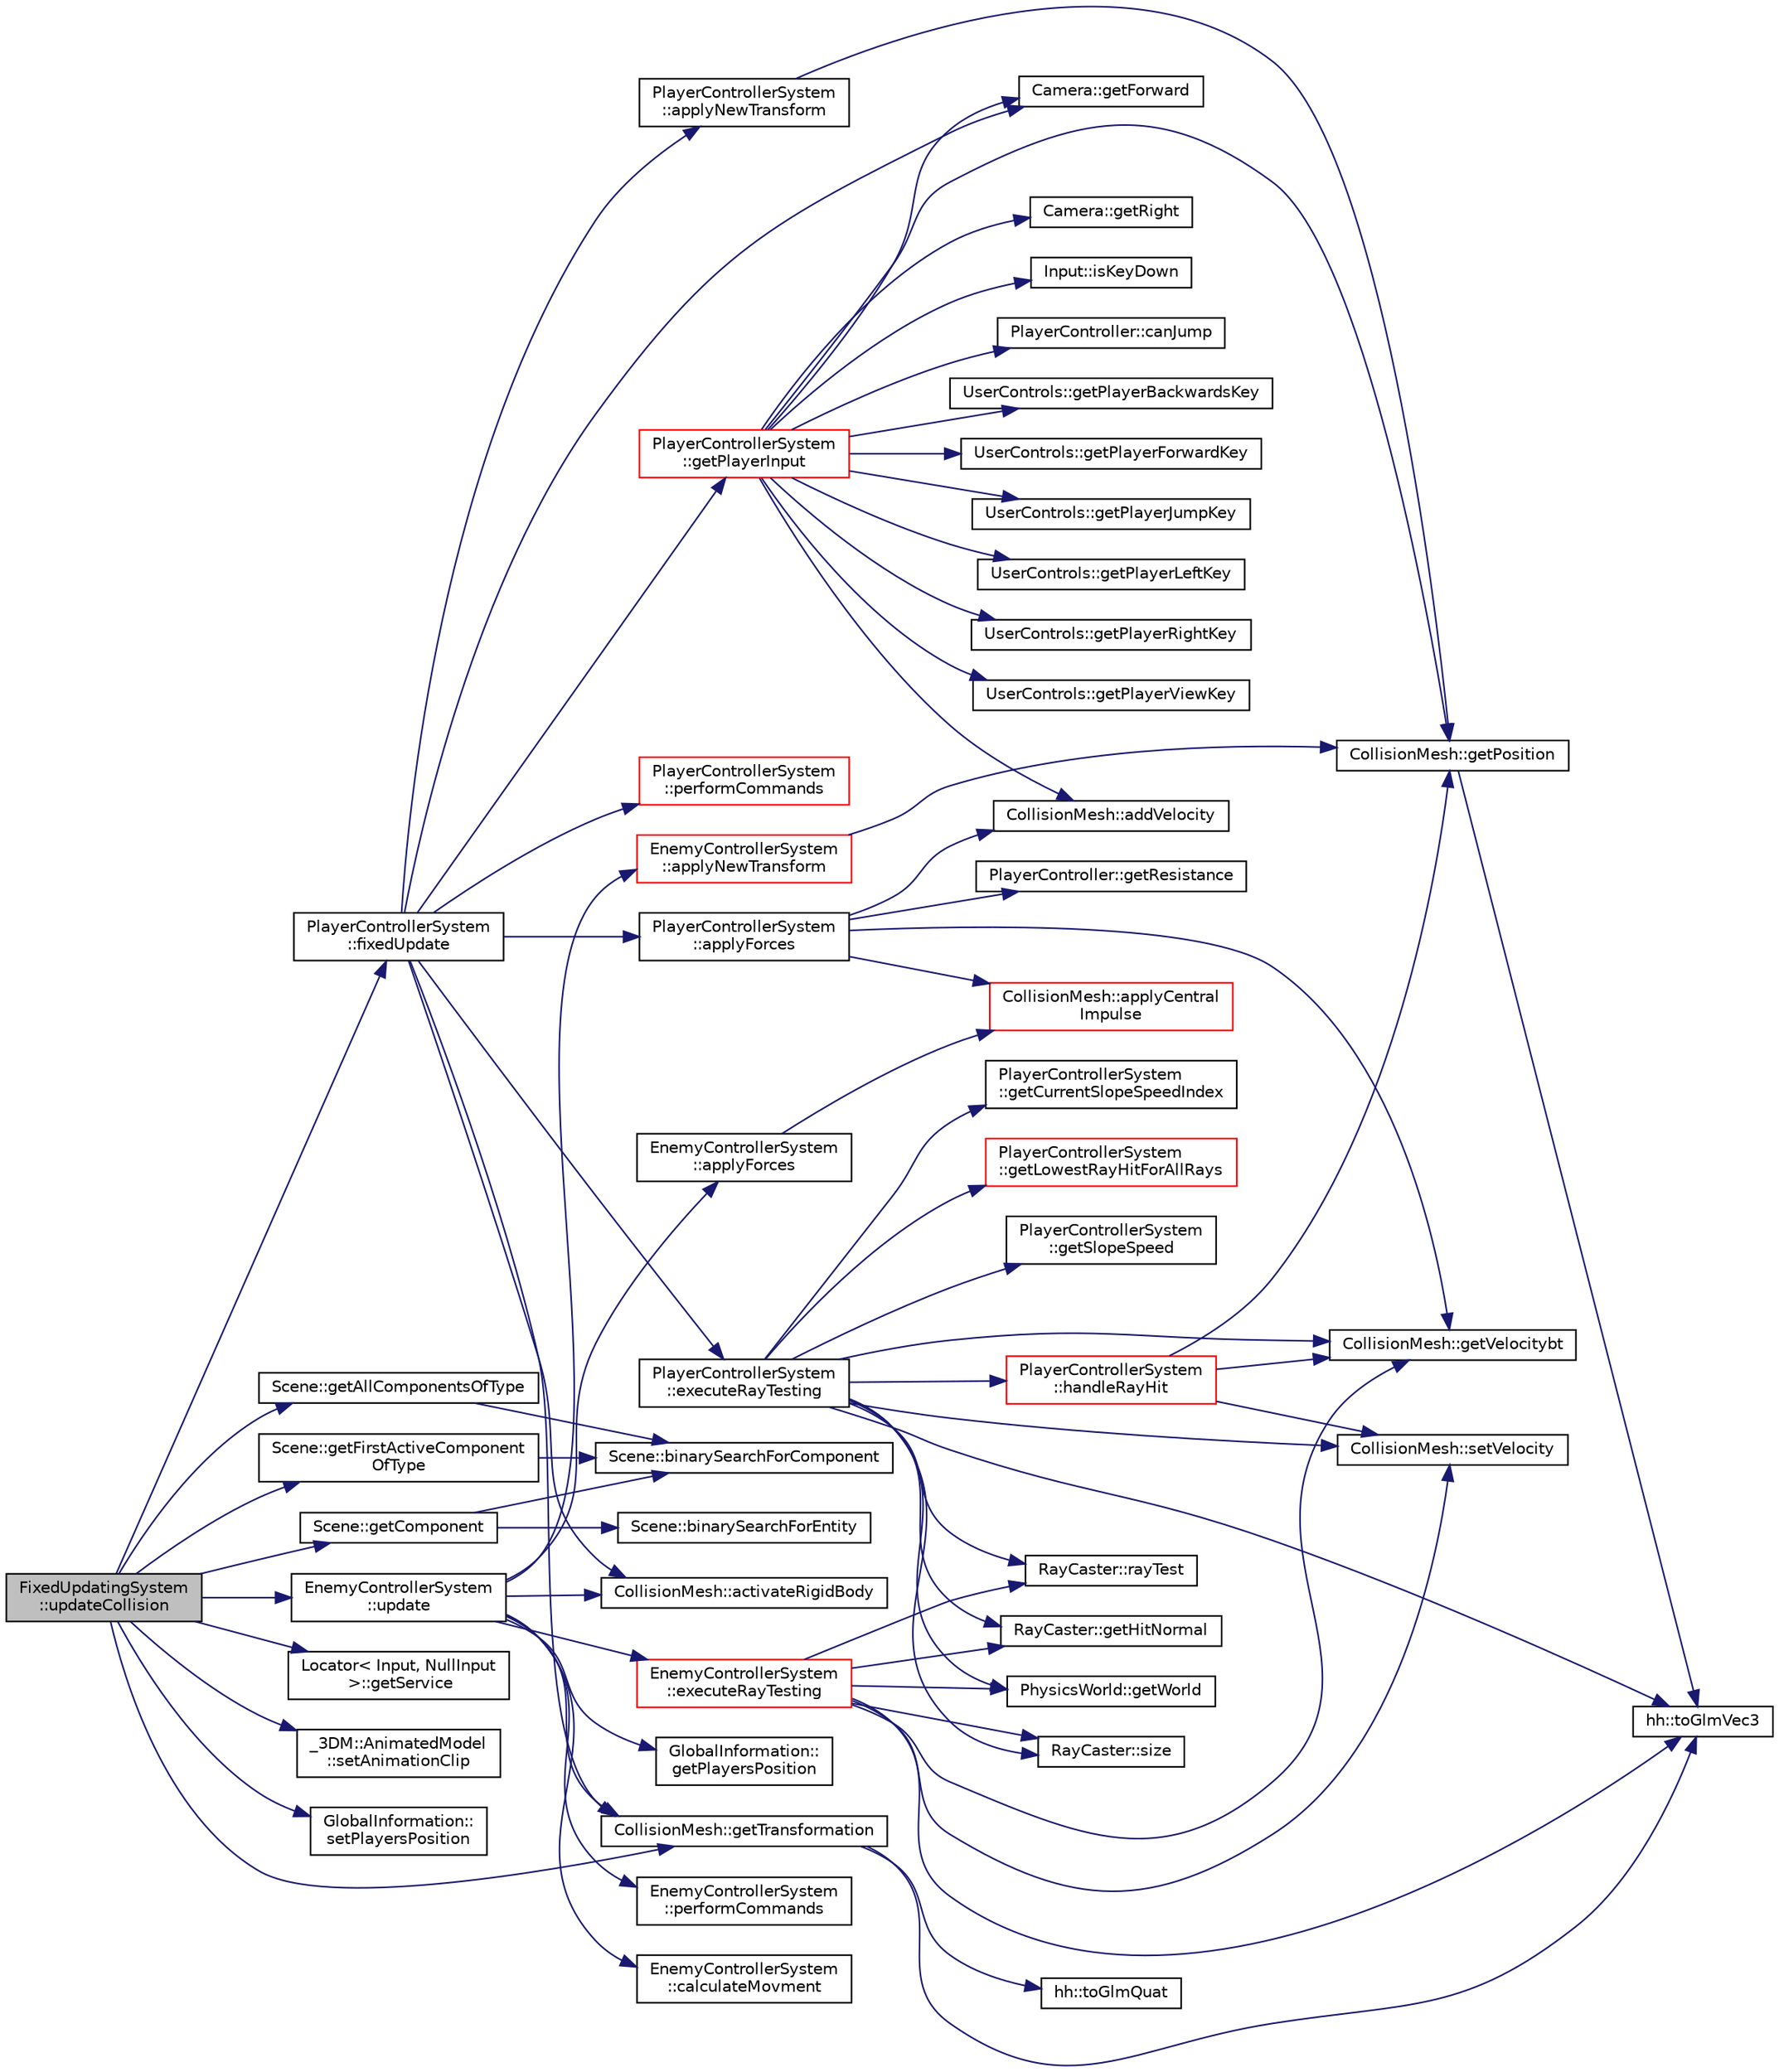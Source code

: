 digraph "FixedUpdatingSystem::updateCollision"
{
 // INTERACTIVE_SVG=YES
 // LATEX_PDF_SIZE
  edge [fontname="Helvetica",fontsize="10",labelfontname="Helvetica",labelfontsize="10"];
  node [fontname="Helvetica",fontsize="10",shape=record];
  rankdir="LR";
  Node1 [label="FixedUpdatingSystem\l::updateCollision",height=0.2,width=0.4,color="black", fillcolor="grey75", style="filled", fontcolor="black",tooltip=" "];
  Node1 -> Node2 [color="midnightblue",fontsize="10",style="solid",fontname="Helvetica"];
  Node2 [label="PlayerControllerSystem\l::fixedUpdate",height=0.2,width=0.4,color="black", fillcolor="white", style="filled",URL="$d5/d50/class_player_controller_system.html#a9d234f18033f0a3fca95bbcd49c28deb",tooltip=" "];
  Node2 -> Node3 [color="midnightblue",fontsize="10",style="solid",fontname="Helvetica"];
  Node3 [label="CollisionMesh::activateRigidBody",height=0.2,width=0.4,color="black", fillcolor="white", style="filled",URL="$d4/daa/class_collision_mesh.html#a5aeedef000c931bc1af02c107ef23c59",tooltip=" "];
  Node2 -> Node4 [color="midnightblue",fontsize="10",style="solid",fontname="Helvetica"];
  Node4 [label="PlayerControllerSystem\l::applyForces",height=0.2,width=0.4,color="black", fillcolor="white", style="filled",URL="$d5/d50/class_player_controller_system.html#a4f3e2c164e2bc88b8179912eae184653",tooltip=" "];
  Node4 -> Node5 [color="midnightblue",fontsize="10",style="solid",fontname="Helvetica"];
  Node5 [label="CollisionMesh::addVelocity",height=0.2,width=0.4,color="black", fillcolor="white", style="filled",URL="$d4/daa/class_collision_mesh.html#a0e21a154dd220688c7c70aa207f26e37",tooltip=" "];
  Node4 -> Node6 [color="midnightblue",fontsize="10",style="solid",fontname="Helvetica"];
  Node6 [label="CollisionMesh::applyCentral\lImpulse",height=0.2,width=0.4,color="red", fillcolor="white", style="filled",URL="$d4/daa/class_collision_mesh.html#a7d1dde3a566093848fdd3e75278655ec",tooltip=" "];
  Node4 -> Node8 [color="midnightblue",fontsize="10",style="solid",fontname="Helvetica"];
  Node8 [label="PlayerController::getResistance",height=0.2,width=0.4,color="black", fillcolor="white", style="filled",URL="$dc/dde/class_player_controller.html#aaa087c1eb7cf124acaaa62b9ca879e7d",tooltip=" "];
  Node4 -> Node9 [color="midnightblue",fontsize="10",style="solid",fontname="Helvetica"];
  Node9 [label="CollisionMesh::getVelocitybt",height=0.2,width=0.4,color="black", fillcolor="white", style="filled",URL="$d4/daa/class_collision_mesh.html#ade31943d65b275017a002515e1b2af3c",tooltip=" "];
  Node2 -> Node10 [color="midnightblue",fontsize="10",style="solid",fontname="Helvetica"];
  Node10 [label="PlayerControllerSystem\l::applyNewTransform",height=0.2,width=0.4,color="black", fillcolor="white", style="filled",URL="$d5/d50/class_player_controller_system.html#a791c9e27b3bdb79b981a087516c19207",tooltip=" "];
  Node10 -> Node11 [color="midnightblue",fontsize="10",style="solid",fontname="Helvetica"];
  Node11 [label="CollisionMesh::getPosition",height=0.2,width=0.4,color="black", fillcolor="white", style="filled",URL="$d4/daa/class_collision_mesh.html#aa9ad0053cdd4fd6e991b343e174e543f",tooltip=" "];
  Node11 -> Node12 [color="midnightblue",fontsize="10",style="solid",fontname="Helvetica"];
  Node12 [label="hh::toGlmVec3",height=0.2,width=0.4,color="black", fillcolor="white", style="filled",URL="$d7/dd1/namespacehh.html#ad5fffa12ef6d4badda8b6db66b21f4fb",tooltip=" "];
  Node2 -> Node13 [color="midnightblue",fontsize="10",style="solid",fontname="Helvetica"];
  Node13 [label="PlayerControllerSystem\l::executeRayTesting",height=0.2,width=0.4,color="black", fillcolor="white", style="filled",URL="$d5/d50/class_player_controller_system.html#a919d9d772a6059cf4213c42c584ffcf3",tooltip=" "];
  Node13 -> Node14 [color="midnightblue",fontsize="10",style="solid",fontname="Helvetica"];
  Node14 [label="PlayerControllerSystem\l::getCurrentSlopeSpeedIndex",height=0.2,width=0.4,color="black", fillcolor="white", style="filled",URL="$d5/d50/class_player_controller_system.html#a1a9ee3e7d38a5f5582d499a6af1aab21",tooltip=" "];
  Node13 -> Node15 [color="midnightblue",fontsize="10",style="solid",fontname="Helvetica"];
  Node15 [label="RayCaster::getHitNormal",height=0.2,width=0.4,color="black", fillcolor="white", style="filled",URL="$d3/dbc/class_ray_caster.html#ab40a61c642c4bd5e6c6931803c3269eb",tooltip=" "];
  Node13 -> Node16 [color="midnightblue",fontsize="10",style="solid",fontname="Helvetica"];
  Node16 [label="PlayerControllerSystem\l::getLowestRayHitForAllRays",height=0.2,width=0.4,color="red", fillcolor="white", style="filled",URL="$d5/d50/class_player_controller_system.html#a8398781371121f01743869a9ef9dd26e",tooltip=" "];
  Node13 -> Node23 [color="midnightblue",fontsize="10",style="solid",fontname="Helvetica"];
  Node23 [label="PlayerControllerSystem\l::getSlopeSpeed",height=0.2,width=0.4,color="black", fillcolor="white", style="filled",URL="$d5/d50/class_player_controller_system.html#a9147a308a6d46d7f932294d5ec7bb6c3",tooltip=" "];
  Node13 -> Node9 [color="midnightblue",fontsize="10",style="solid",fontname="Helvetica"];
  Node13 -> Node24 [color="midnightblue",fontsize="10",style="solid",fontname="Helvetica"];
  Node24 [label="PhysicsWorld::getWorld",height=0.2,width=0.4,color="black", fillcolor="white", style="filled",URL="$d5/d44/class_physics_world.html#a61ba42a9ee27640c61acf2e1e85dc78f",tooltip=" "];
  Node13 -> Node25 [color="midnightblue",fontsize="10",style="solid",fontname="Helvetica"];
  Node25 [label="PlayerControllerSystem\l::handleRayHit",height=0.2,width=0.4,color="red", fillcolor="white", style="filled",URL="$d5/d50/class_player_controller_system.html#a4ee740fcbaa4e826d5d2ef49e0c54c7f",tooltip=" "];
  Node25 -> Node11 [color="midnightblue",fontsize="10",style="solid",fontname="Helvetica"];
  Node25 -> Node9 [color="midnightblue",fontsize="10",style="solid",fontname="Helvetica"];
  Node25 -> Node26 [color="midnightblue",fontsize="10",style="solid",fontname="Helvetica"];
  Node26 [label="CollisionMesh::setVelocity",height=0.2,width=0.4,color="black", fillcolor="white", style="filled",URL="$d4/daa/class_collision_mesh.html#a094cbf7841a6b6badc1e19f048819ebe",tooltip=" "];
  Node13 -> Node28 [color="midnightblue",fontsize="10",style="solid",fontname="Helvetica"];
  Node28 [label="RayCaster::rayTest",height=0.2,width=0.4,color="black", fillcolor="white", style="filled",URL="$d3/dbc/class_ray_caster.html#abef1bda7c02b3cb13617706bf18faea9",tooltip=" "];
  Node13 -> Node26 [color="midnightblue",fontsize="10",style="solid",fontname="Helvetica"];
  Node13 -> Node22 [color="midnightblue",fontsize="10",style="solid",fontname="Helvetica"];
  Node22 [label="RayCaster::size",height=0.2,width=0.4,color="black", fillcolor="white", style="filled",URL="$d3/dbc/class_ray_caster.html#a85220b230435f4132f72a1ae9304b632",tooltip=" "];
  Node13 -> Node12 [color="midnightblue",fontsize="10",style="solid",fontname="Helvetica"];
  Node2 -> Node29 [color="midnightblue",fontsize="10",style="solid",fontname="Helvetica"];
  Node29 [label="Camera::getForward",height=0.2,width=0.4,color="black", fillcolor="white", style="filled",URL="$da/dbb/class_camera.html#ae44d552243a7b430e94ed9e70adcf07b",tooltip=" "];
  Node2 -> Node30 [color="midnightblue",fontsize="10",style="solid",fontname="Helvetica"];
  Node30 [label="PlayerControllerSystem\l::getPlayerInput",height=0.2,width=0.4,color="red", fillcolor="white", style="filled",URL="$d5/d50/class_player_controller_system.html#a7ec2692dbe1204e5e27f4189e0bcd8ea",tooltip=" "];
  Node30 -> Node5 [color="midnightblue",fontsize="10",style="solid",fontname="Helvetica"];
  Node30 -> Node31 [color="midnightblue",fontsize="10",style="solid",fontname="Helvetica"];
  Node31 [label="PlayerController::canJump",height=0.2,width=0.4,color="black", fillcolor="white", style="filled",URL="$dc/dde/class_player_controller.html#ad04e1bc5765eddc55bb5d52e2dea75d1",tooltip=" "];
  Node30 -> Node29 [color="midnightblue",fontsize="10",style="solid",fontname="Helvetica"];
  Node30 -> Node32 [color="midnightblue",fontsize="10",style="solid",fontname="Helvetica"];
  Node32 [label="UserControls::getPlayerBackwardsKey",height=0.2,width=0.4,color="black", fillcolor="white", style="filled",URL="$d9/dd8/class_user_controls.html#ae4dbb387f1bb349ba18f3c48af1e9aae",tooltip=" "];
  Node30 -> Node33 [color="midnightblue",fontsize="10",style="solid",fontname="Helvetica"];
  Node33 [label="UserControls::getPlayerForwardKey",height=0.2,width=0.4,color="black", fillcolor="white", style="filled",URL="$d9/dd8/class_user_controls.html#a9d42a5c07d8e5e0e7364eeb16bcf3660",tooltip=" "];
  Node30 -> Node34 [color="midnightblue",fontsize="10",style="solid",fontname="Helvetica"];
  Node34 [label="UserControls::getPlayerJumpKey",height=0.2,width=0.4,color="black", fillcolor="white", style="filled",URL="$d9/dd8/class_user_controls.html#a27bc5fa3251f29bdb94c6bb483fb4815",tooltip=" "];
  Node30 -> Node35 [color="midnightblue",fontsize="10",style="solid",fontname="Helvetica"];
  Node35 [label="UserControls::getPlayerLeftKey",height=0.2,width=0.4,color="black", fillcolor="white", style="filled",URL="$d9/dd8/class_user_controls.html#a210019f54165355d165b2857dca5d0f0",tooltip=" "];
  Node30 -> Node36 [color="midnightblue",fontsize="10",style="solid",fontname="Helvetica"];
  Node36 [label="UserControls::getPlayerRightKey",height=0.2,width=0.4,color="black", fillcolor="white", style="filled",URL="$d9/dd8/class_user_controls.html#a80a8f9ee80ee933cb0666c96bd3027b3",tooltip=" "];
  Node30 -> Node37 [color="midnightblue",fontsize="10",style="solid",fontname="Helvetica"];
  Node37 [label="UserControls::getPlayerViewKey",height=0.2,width=0.4,color="black", fillcolor="white", style="filled",URL="$d9/dd8/class_user_controls.html#aa214cd3d3f5628575bb1f5f599e94872",tooltip=" "];
  Node30 -> Node11 [color="midnightblue",fontsize="10",style="solid",fontname="Helvetica"];
  Node30 -> Node38 [color="midnightblue",fontsize="10",style="solid",fontname="Helvetica"];
  Node38 [label="Camera::getRight",height=0.2,width=0.4,color="black", fillcolor="white", style="filled",URL="$da/dbb/class_camera.html#aa21e94d4bfd57c15897a8a2948d6356c",tooltip=" "];
  Node30 -> Node39 [color="midnightblue",fontsize="10",style="solid",fontname="Helvetica"];
  Node39 [label="Input::isKeyDown",height=0.2,width=0.4,color="black", fillcolor="white", style="filled",URL="$d4/d7b/class_input.html#a2259a48cd4dfed4e95f1d7f82786679a",tooltip=" "];
  Node2 -> Node41 [color="midnightblue",fontsize="10",style="solid",fontname="Helvetica"];
  Node41 [label="CollisionMesh::getTransformation",height=0.2,width=0.4,color="black", fillcolor="white", style="filled",URL="$d4/daa/class_collision_mesh.html#a532f01d5ef667f723b8e7e9e9ca4e177",tooltip=" "];
  Node41 -> Node42 [color="midnightblue",fontsize="10",style="solid",fontname="Helvetica"];
  Node42 [label="hh::toGlmQuat",height=0.2,width=0.4,color="black", fillcolor="white", style="filled",URL="$d7/dd1/namespacehh.html#ab959ffbb77b52e2f0b42582c23117eb4",tooltip=" "];
  Node41 -> Node12 [color="midnightblue",fontsize="10",style="solid",fontname="Helvetica"];
  Node2 -> Node43 [color="midnightblue",fontsize="10",style="solid",fontname="Helvetica"];
  Node43 [label="PlayerControllerSystem\l::performCommands",height=0.2,width=0.4,color="red", fillcolor="white", style="filled",URL="$d5/d50/class_player_controller_system.html#a6b40aea168be07d1016a2602e38de00b",tooltip=" "];
  Node1 -> Node45 [color="midnightblue",fontsize="10",style="solid",fontname="Helvetica"];
  Node45 [label="Scene::getAllComponentsOfType",height=0.2,width=0.4,color="black", fillcolor="white", style="filled",URL="$d6/db5/class_scene.html#ab267a4bad0eebc4fdc2ed4a57a2d16e2",tooltip=" "];
  Node45 -> Node46 [color="midnightblue",fontsize="10",style="solid",fontname="Helvetica"];
  Node46 [label="Scene::binarySearchForComponent",height=0.2,width=0.4,color="black", fillcolor="white", style="filled",URL="$d6/db5/class_scene.html#af06ab78544ec997fd8e480762b2cc40a",tooltip=" "];
  Node1 -> Node47 [color="midnightblue",fontsize="10",style="solid",fontname="Helvetica"];
  Node47 [label="Scene::getComponent",height=0.2,width=0.4,color="black", fillcolor="white", style="filled",URL="$d6/db5/class_scene.html#a65d6f6cd75b250c657d5d4a267c4b245",tooltip=" "];
  Node47 -> Node46 [color="midnightblue",fontsize="10",style="solid",fontname="Helvetica"];
  Node47 -> Node48 [color="midnightblue",fontsize="10",style="solid",fontname="Helvetica"];
  Node48 [label="Scene::binarySearchForEntity",height=0.2,width=0.4,color="black", fillcolor="white", style="filled",URL="$d6/db5/class_scene.html#a55c346bea3f04eb9d9f8476a68c2fa93",tooltip=" "];
  Node1 -> Node49 [color="midnightblue",fontsize="10",style="solid",fontname="Helvetica"];
  Node49 [label="Scene::getFirstActiveComponent\lOfType",height=0.2,width=0.4,color="black", fillcolor="white", style="filled",URL="$d6/db5/class_scene.html#ae05acfccb36d74a21bd4988a2b562ceb",tooltip=" "];
  Node49 -> Node46 [color="midnightblue",fontsize="10",style="solid",fontname="Helvetica"];
  Node1 -> Node50 [color="midnightblue",fontsize="10",style="solid",fontname="Helvetica"];
  Node50 [label="Locator\< Input, NullInput\l \>::getService",height=0.2,width=0.4,color="black", fillcolor="white", style="filled",URL="$d2/d23/class_locator.html#a310ebd51e96b6341e25471b651afaf34",tooltip=" "];
  Node1 -> Node41 [color="midnightblue",fontsize="10",style="solid",fontname="Helvetica"];
  Node1 -> Node51 [color="midnightblue",fontsize="10",style="solid",fontname="Helvetica"];
  Node51 [label="_3DM::AnimatedModel\l::setAnimationClip",height=0.2,width=0.4,color="black", fillcolor="white", style="filled",URL="$de/d92/class__3_d_m_1_1_animated_model.html#a88c60bbcd98b07e474df4b1c5ceae50a",tooltip=" "];
  Node1 -> Node52 [color="midnightblue",fontsize="10",style="solid",fontname="Helvetica"];
  Node52 [label="GlobalInformation::\lsetPlayersPosition",height=0.2,width=0.4,color="black", fillcolor="white", style="filled",URL="$df/de8/class_global_information.html#af36be0f5215095e564dc5cbb3e9034fa",tooltip=" "];
  Node1 -> Node53 [color="midnightblue",fontsize="10",style="solid",fontname="Helvetica"];
  Node53 [label="EnemyControllerSystem\l::update",height=0.2,width=0.4,color="black", fillcolor="white", style="filled",URL="$da/d3f/class_enemy_controller_system.html#a026087734b2ff96302e29522d87111f3",tooltip=" "];
  Node53 -> Node3 [color="midnightblue",fontsize="10",style="solid",fontname="Helvetica"];
  Node53 -> Node54 [color="midnightblue",fontsize="10",style="solid",fontname="Helvetica"];
  Node54 [label="EnemyControllerSystem\l::applyForces",height=0.2,width=0.4,color="black", fillcolor="white", style="filled",URL="$da/d3f/class_enemy_controller_system.html#a58e6668793c7bc6ff830ba407047c540",tooltip=" "];
  Node54 -> Node6 [color="midnightblue",fontsize="10",style="solid",fontname="Helvetica"];
  Node53 -> Node55 [color="midnightblue",fontsize="10",style="solid",fontname="Helvetica"];
  Node55 [label="EnemyControllerSystem\l::applyNewTransform",height=0.2,width=0.4,color="red", fillcolor="white", style="filled",URL="$da/d3f/class_enemy_controller_system.html#a0f9e26ee8264c2f916c83a329609c099",tooltip=" "];
  Node55 -> Node11 [color="midnightblue",fontsize="10",style="solid",fontname="Helvetica"];
  Node53 -> Node57 [color="midnightblue",fontsize="10",style="solid",fontname="Helvetica"];
  Node57 [label="EnemyControllerSystem\l::calculateMovment",height=0.2,width=0.4,color="black", fillcolor="white", style="filled",URL="$da/d3f/class_enemy_controller_system.html#a680f913f4384b8879328311f70efe862",tooltip=" "];
  Node53 -> Node58 [color="midnightblue",fontsize="10",style="solid",fontname="Helvetica"];
  Node58 [label="EnemyControllerSystem\l::executeRayTesting",height=0.2,width=0.4,color="red", fillcolor="white", style="filled",URL="$da/d3f/class_enemy_controller_system.html#ae94d4732176c8a2b834f76e7be6fe79d",tooltip=" "];
  Node58 -> Node15 [color="midnightblue",fontsize="10",style="solid",fontname="Helvetica"];
  Node58 -> Node9 [color="midnightblue",fontsize="10",style="solid",fontname="Helvetica"];
  Node58 -> Node24 [color="midnightblue",fontsize="10",style="solid",fontname="Helvetica"];
  Node58 -> Node28 [color="midnightblue",fontsize="10",style="solid",fontname="Helvetica"];
  Node58 -> Node26 [color="midnightblue",fontsize="10",style="solid",fontname="Helvetica"];
  Node58 -> Node22 [color="midnightblue",fontsize="10",style="solid",fontname="Helvetica"];
  Node58 -> Node12 [color="midnightblue",fontsize="10",style="solid",fontname="Helvetica"];
  Node53 -> Node62 [color="midnightblue",fontsize="10",style="solid",fontname="Helvetica"];
  Node62 [label="GlobalInformation::\lgetPlayersPosition",height=0.2,width=0.4,color="black", fillcolor="white", style="filled",URL="$df/de8/class_global_information.html#a28de2201027f85bab6c94b7dc9dedbb7",tooltip=" "];
  Node53 -> Node41 [color="midnightblue",fontsize="10",style="solid",fontname="Helvetica"];
  Node53 -> Node63 [color="midnightblue",fontsize="10",style="solid",fontname="Helvetica"];
  Node63 [label="EnemyControllerSystem\l::performCommands",height=0.2,width=0.4,color="black", fillcolor="white", style="filled",URL="$da/d3f/class_enemy_controller_system.html#a3d71e1f220d6389bb6d164d809da4b1d",tooltip=" "];
}
